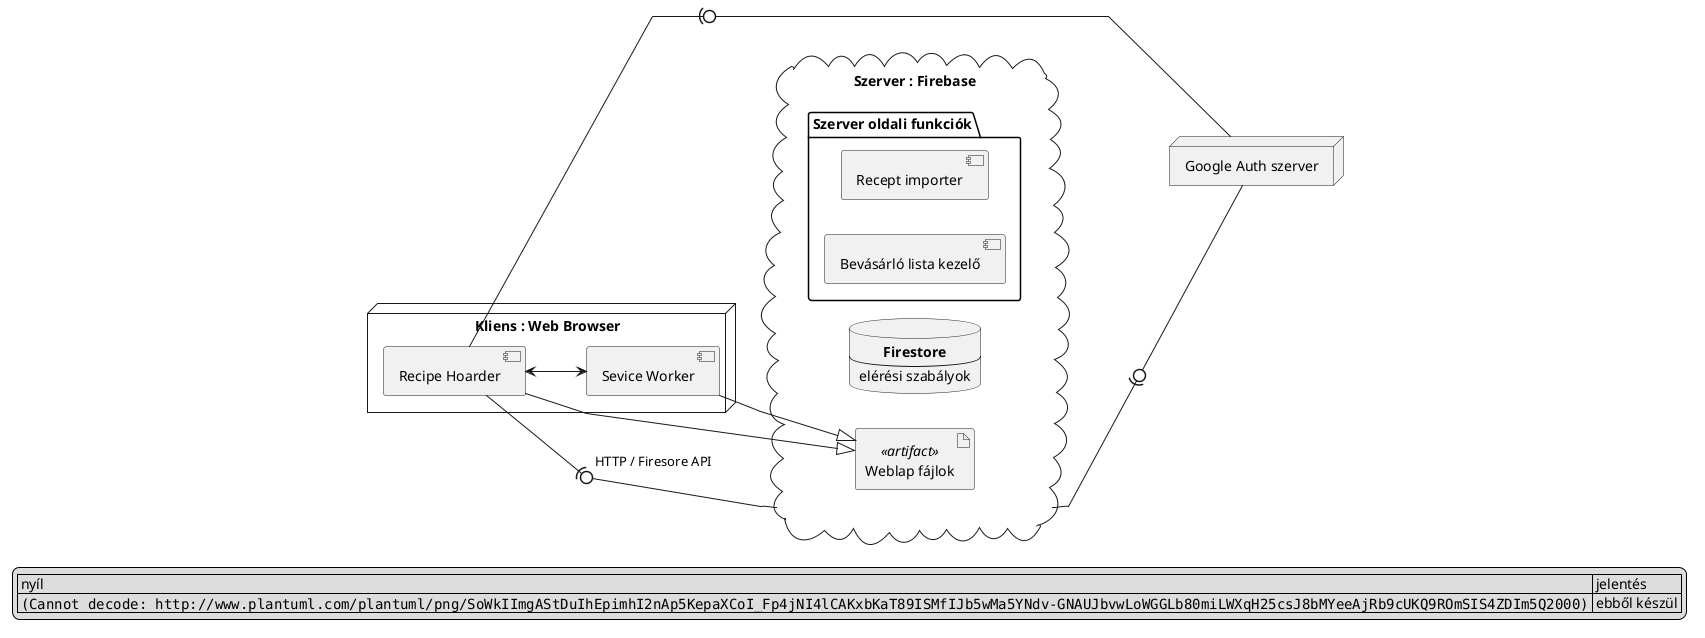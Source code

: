 @startuml
left to right direction
skinparam linetype polyline
'skinparam roundCorner 15
skinparam defaultTextAlignment center

node "Kliens : Web Browser"{
    component "Sevice Worker" as serviceWorker
    component "Recipe Hoarder" as webapp
     
    webapp <--> serviceWorker
}

node "Google Auth szerver" as auth{
    
}


cloud "Szerver : Firebase" as FireBase{
    database db [
        <b>Firestore
        ---
        elérési szabályok
    ]

    artifact "Weblap fájlok" <<artifact>> as pageFiles

    package "Szerver oldali funkciók" as func{
        component "Recept importer"

        component "Bevásárló lista kezelő"
    }
}

webapp -(0- auth
FireBase --(0- auth

webapp -(0- FireBase : HTTP / Firesore API

webapp --|> pageFiles
serviceWorker --|> pageFiles

legend
| nyíl | jelentés |
| <img:http://www.plantuml.com/plantuml/png/SoWkIImgAStDuIhEpimhI2nAp5KepaXCoI_Fp4jNI4lCAKxbKaT89ISMfIJb5wMa5YNdv-GNAUJbvwLoWGGLb80miLWXqH25csJ8bMYeeAjRb9cUKQ9ROmSIS4ZDIm5Q2000> | ebből készül |
end legend

@enduml